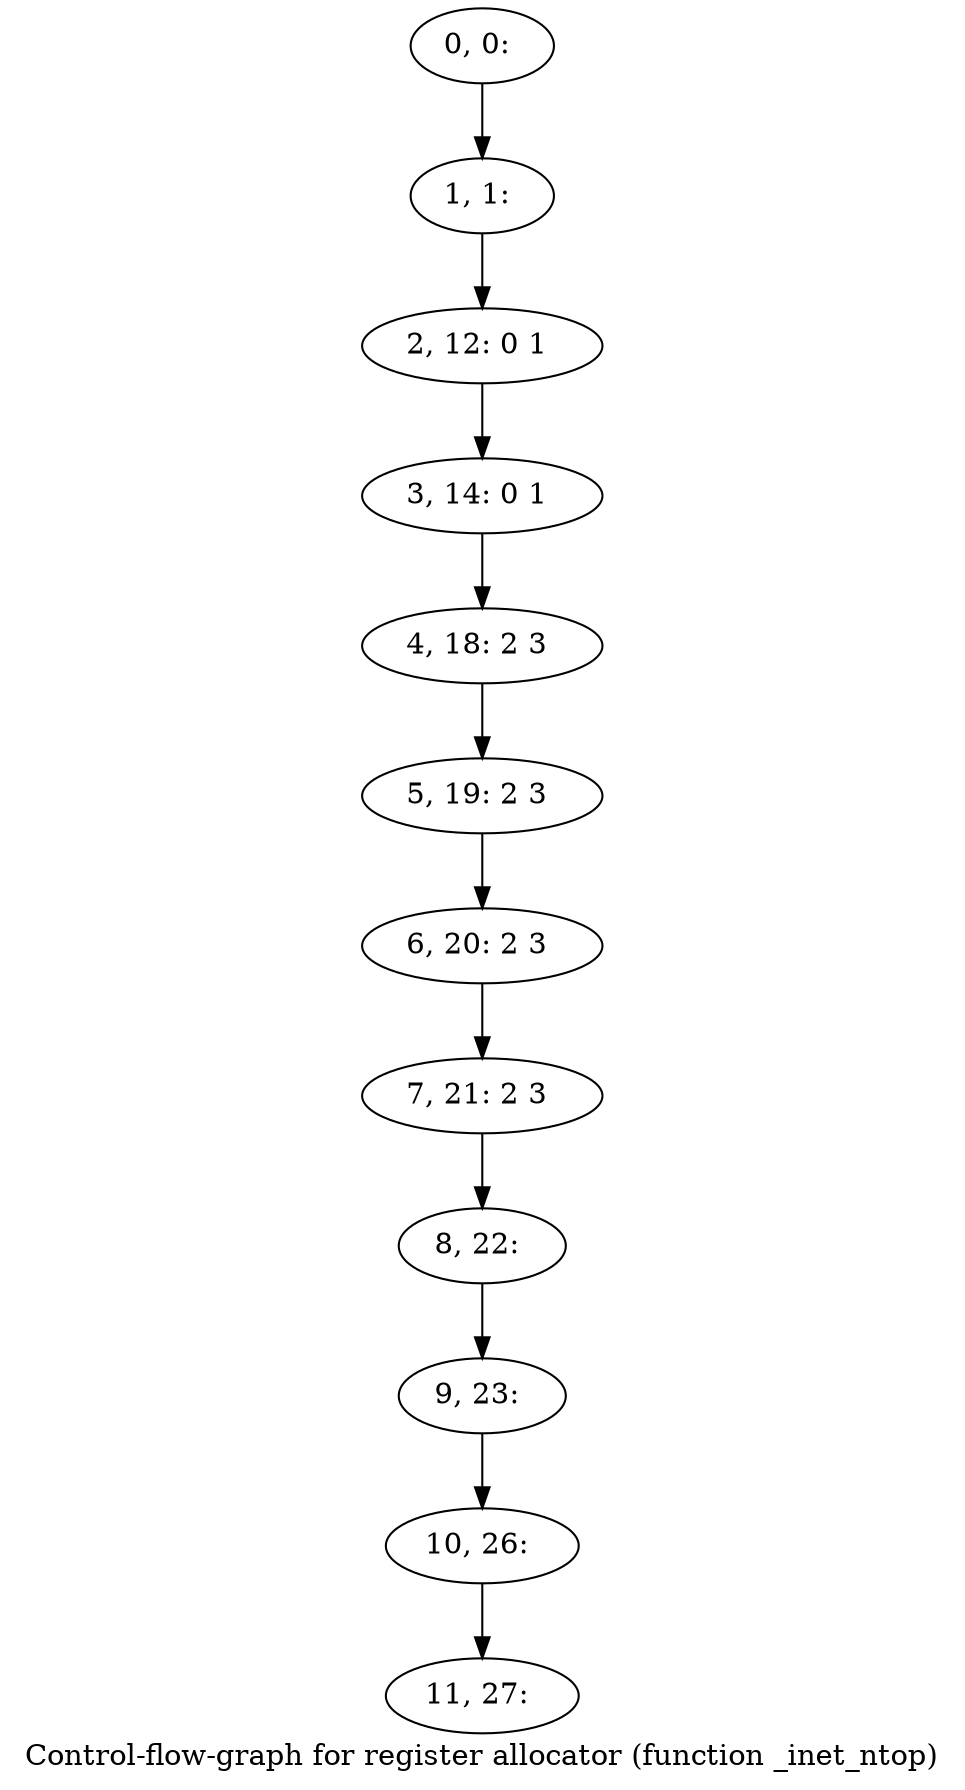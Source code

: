 digraph G {
graph [label="Control-flow-graph for register allocator (function _inet_ntop)"]
0[label="0, 0: "];
1[label="1, 1: "];
2[label="2, 12: 0 1 "];
3[label="3, 14: 0 1 "];
4[label="4, 18: 2 3 "];
5[label="5, 19: 2 3 "];
6[label="6, 20: 2 3 "];
7[label="7, 21: 2 3 "];
8[label="8, 22: "];
9[label="9, 23: "];
10[label="10, 26: "];
11[label="11, 27: "];
0->1 ;
1->2 ;
2->3 ;
3->4 ;
4->5 ;
5->6 ;
6->7 ;
7->8 ;
8->9 ;
9->10 ;
10->11 ;
}
